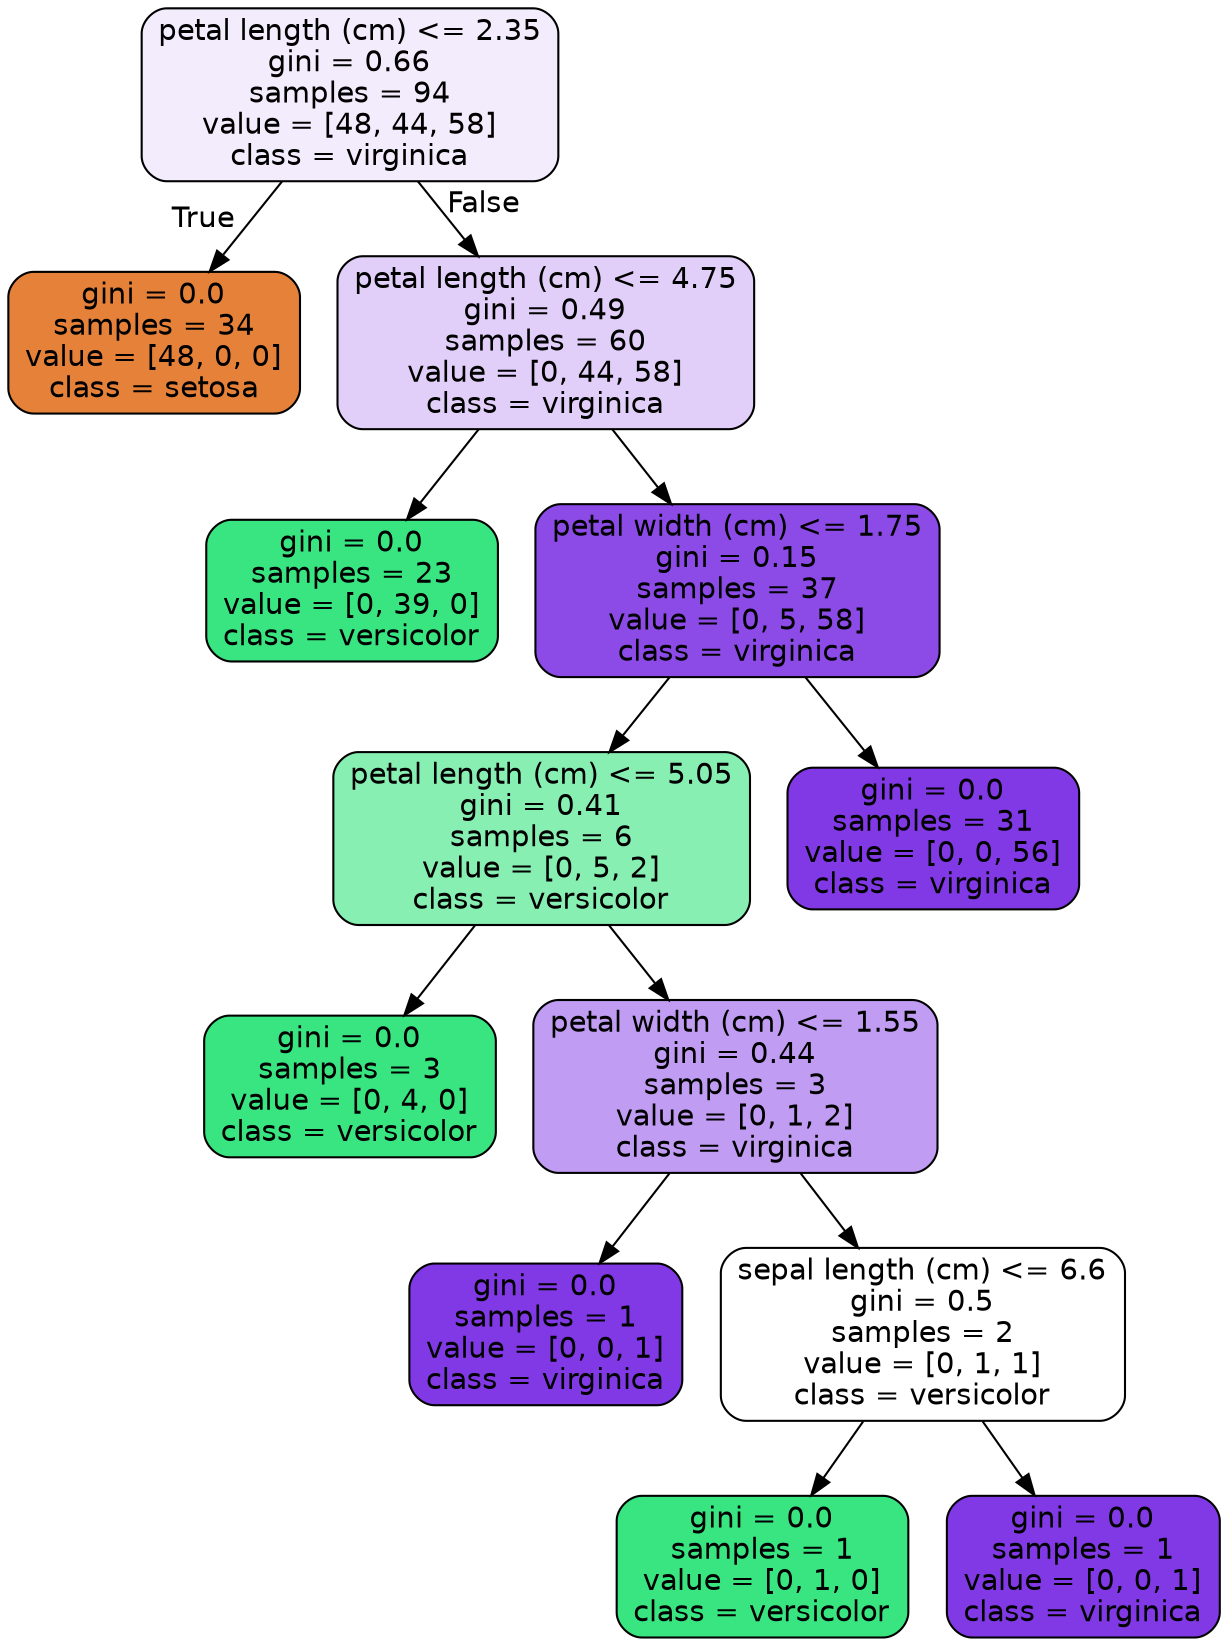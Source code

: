 digraph Tree {
node [shape=box, style="filled, rounded", color="black", fontname="helvetica"] ;
edge [fontname="helvetica"] ;
0 [label="petal length (cm) <= 2.35\ngini = 0.66\nsamples = 94\nvalue = [48, 44, 58]\nclass = virginica", fillcolor="#f3ecfc"] ;
1 [label="gini = 0.0\nsamples = 34\nvalue = [48, 0, 0]\nclass = setosa", fillcolor="#e58139"] ;
0 -> 1 [labeldistance=2.5, labelangle=45, headlabel="True"] ;
2 [label="petal length (cm) <= 4.75\ngini = 0.49\nsamples = 60\nvalue = [0, 44, 58]\nclass = virginica", fillcolor="#e1cff9"] ;
0 -> 2 [labeldistance=2.5, labelangle=-45, headlabel="False"] ;
3 [label="gini = 0.0\nsamples = 23\nvalue = [0, 39, 0]\nclass = versicolor", fillcolor="#39e581"] ;
2 -> 3 ;
4 [label="petal width (cm) <= 1.75\ngini = 0.15\nsamples = 37\nvalue = [0, 5, 58]\nclass = virginica", fillcolor="#8c4ae7"] ;
2 -> 4 ;
5 [label="petal length (cm) <= 5.05\ngini = 0.41\nsamples = 6\nvalue = [0, 5, 2]\nclass = versicolor", fillcolor="#88efb3"] ;
4 -> 5 ;
6 [label="gini = 0.0\nsamples = 3\nvalue = [0, 4, 0]\nclass = versicolor", fillcolor="#39e581"] ;
5 -> 6 ;
7 [label="petal width (cm) <= 1.55\ngini = 0.44\nsamples = 3\nvalue = [0, 1, 2]\nclass = virginica", fillcolor="#c09cf2"] ;
5 -> 7 ;
8 [label="gini = 0.0\nsamples = 1\nvalue = [0, 0, 1]\nclass = virginica", fillcolor="#8139e5"] ;
7 -> 8 ;
9 [label="sepal length (cm) <= 6.6\ngini = 0.5\nsamples = 2\nvalue = [0, 1, 1]\nclass = versicolor", fillcolor="#ffffff"] ;
7 -> 9 ;
10 [label="gini = 0.0\nsamples = 1\nvalue = [0, 1, 0]\nclass = versicolor", fillcolor="#39e581"] ;
9 -> 10 ;
11 [label="gini = 0.0\nsamples = 1\nvalue = [0, 0, 1]\nclass = virginica", fillcolor="#8139e5"] ;
9 -> 11 ;
12 [label="gini = 0.0\nsamples = 31\nvalue = [0, 0, 56]\nclass = virginica", fillcolor="#8139e5"] ;
4 -> 12 ;
}